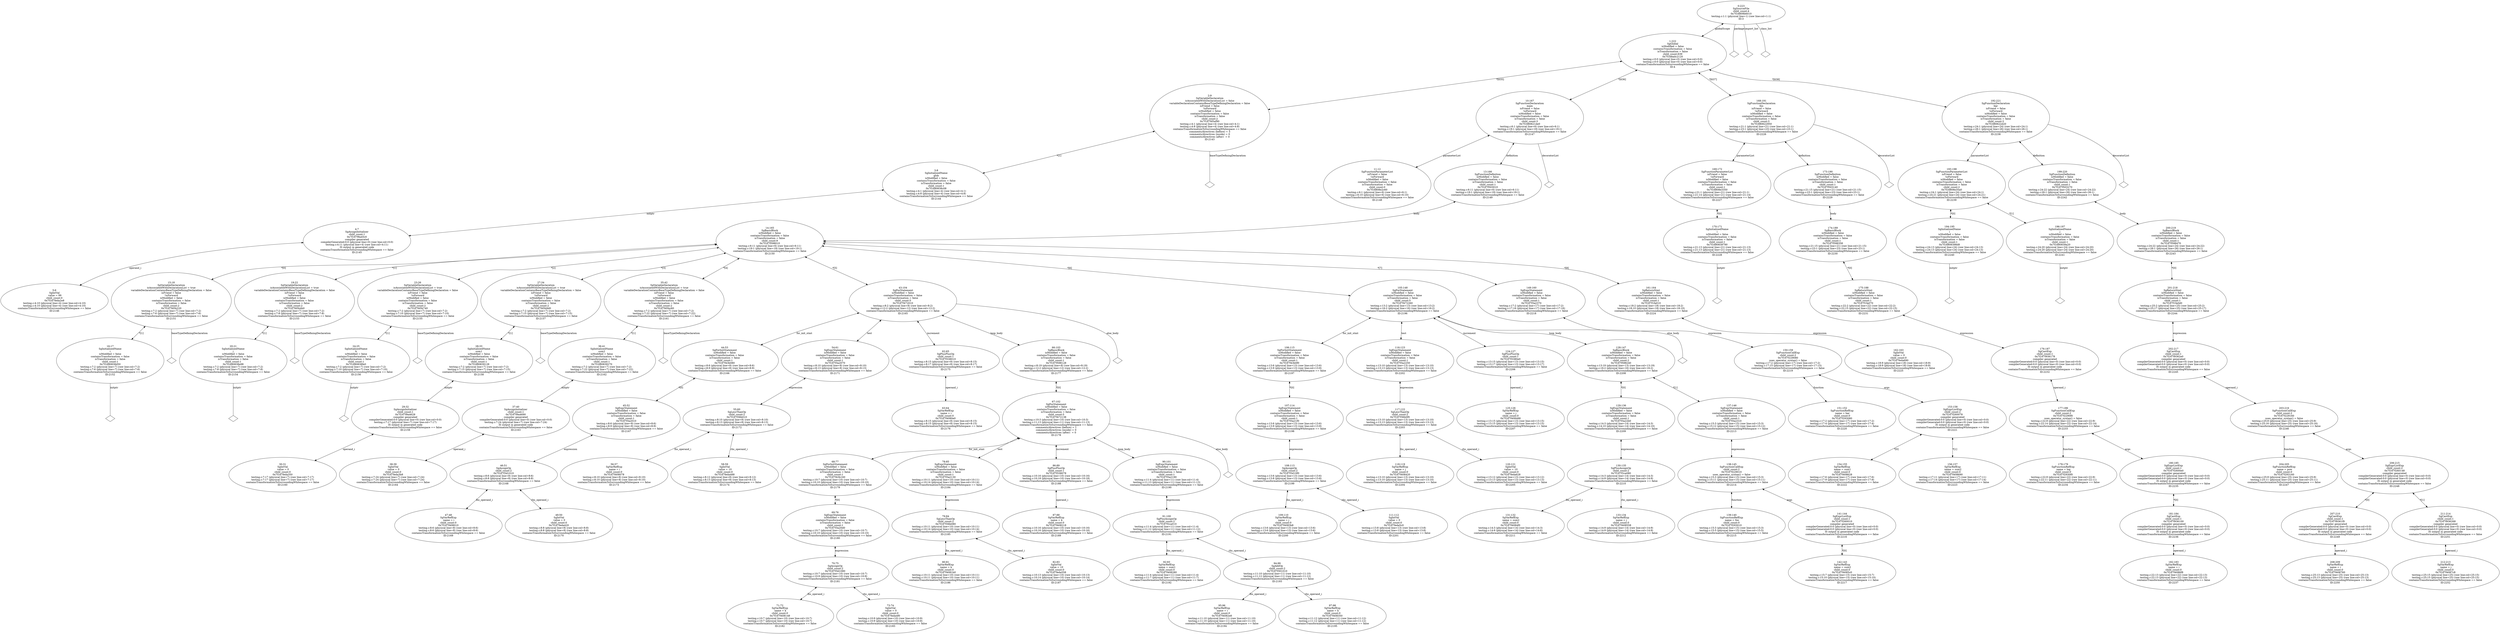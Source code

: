digraph "G./testing.c.dot" {
"0x7f167feda2e8"[label="5:6\nSgIntVal\n value = 99\nchild_count:0\n0x7f167feda2e8\ntesting.c:4:10 (physical line=4) (raw line:col=4:10)\ntesting.c:4:10 (physical line=4) (raw line:col=4:10)\ncontainsTransformationToSurroundingWhitespace == false\nID:2146\n" ];
"0x7f167f9a45c0"[label="4:7\nSgAssignInitializer\nchild_count:1\n0x7f167f9a45c0\ncompiler generated\ncompilerGenerated:0:0 (physical line=0) (raw line:col=0:0)\ntesting.c:4:11 (physical line=4) (raw line:col=4:11)\nIS output in generated code\ncontainsTransformationToSurroundingWhitespace == false\nID:2145\n" ];
"0x7f167f9a45c0" -> "0x7f167feda2e8"[label="operand_i" dir=both ];
"0x7f1680838c08"[label="3:8\nSgInitializedName\nglob\nisModified = false\ncontainsTransformation = false\nisTransformation = false\nchild_count:1\n0x7f1680838c08\ntesting.c:4:1 (physical line=4) (raw line:col=4:1)\ntesting.c:4:8 (physical line=4) (raw line:col=4:8)\ncontainsTransformationToSurroundingWhitespace == false\nID:2144\n" ];
"0x7f1680838c08" -> "0x7f167f9a45c0"[label="initptr" dir=both ];
"0x7f167fd5af90"[label="2:9\nSgVariableDeclaration\n isAssociatedWithDeclarationList = false \n variableDeclarationContainsBaseTypeDefiningDeclaration = false \n isFriend = false \n!isForward\nisModified = false\ncontainsTransformation = false\nisTransformation = false\nchild_count:2\n0x7f167fd5af90\ntesting.c:4:1 (physical line=4) (raw line:col=4:1)\ntesting.c:4:8 (physical line=4) (raw line:col=4:8)\ncontainsTransformationToSurroundingWhitespace == false\ncomments/directives (before) = 3\ncomments/directives (inside) = 0\ncomments/directives (after)  = 0\nID:2143\n" ];
"0x7f167fd5af90" -> "0x7f167fd5af90__baseTypeDefiningDeclaration__null"[label="baseTypeDefiningDeclaration" dir=none ];
"0x7f167fd5af90__baseTypeDefiningDeclaration__null"[label="" shape=diamond ];
"0x7f167fd5af90" -> "0x7f1680838c08"[label="*[1]" dir=both ];
"0x7f16808e2c60"[label="11:12\nSgFunctionParameterList\n isFriend = false \n!isForward\nisModified = false\ncontainsTransformation = false\nisTransformation = false\nchild_count:0\n0x7f16808e2c60\ntesting.c:6:1 (physical line=6) (raw line:col=6:1)\ntesting.c:6:10 (physical line=6) (raw line:col=6:10)\ncontainsTransformationToSurroundingWhitespace == false\nID:2148\n" ];
"0x7f1680838d50"[label="16:17\nSgInitializedName\ni\nisModified = false\ncontainsTransformation = false\nisTransformation = false\nchild_count:1\n0x7f1680838d50\ntesting.c:7:2 (physical line=7) (raw line:col=7:2)\ntesting.c:7:6 (physical line=7) (raw line:col=7:6)\ncontainsTransformationToSurroundingWhitespace == false\nID:2152\n" ];
"0x7f1680838d50" -> "0x7f1680838d50__initptr__null"[label="initptr" dir=none ];
"0x7f1680838d50__initptr__null"[label="" shape=diamond ];
"0x7f167fd5b220"[label="15:18\nSgVariableDeclaration\n isAssociatedWithDeclarationList = true \n variableDeclarationContainsBaseTypeDefiningDeclaration = false \n isFriend = false \n!isForward\nisModified = false\ncontainsTransformation = false\nisTransformation = false\nchild_count:2\n0x7f167fd5b220\ntesting.c:7:2 (physical line=7) (raw line:col=7:2)\ntesting.c:7:6 (physical line=7) (raw line:col=7:6)\ncontainsTransformationToSurroundingWhitespace == false\nID:2151\n" ];
"0x7f167fd5b220" -> "0x7f167fd5b220__baseTypeDefiningDeclaration__null"[label="baseTypeDefiningDeclaration" dir=none ];
"0x7f167fd5b220__baseTypeDefiningDeclaration__null"[label="" shape=diamond ];
"0x7f167fd5b220" -> "0x7f1680838d50"[label="*[1]" dir=both ];
"0x7f1680838e98"[label="20:21\nSgInitializedName\nj\nisModified = false\ncontainsTransformation = false\nisTransformation = false\nchild_count:1\n0x7f1680838e98\ntesting.c:7:2 (physical line=7) (raw line:col=7:2)\ntesting.c:7:8 (physical line=7) (raw line:col=7:8)\ncontainsTransformationToSurroundingWhitespace == false\nID:2154\n" ];
"0x7f1680838e98" -> "0x7f1680838e98__initptr__null"[label="initptr" dir=none ];
"0x7f1680838e98__initptr__null"[label="" shape=diamond ];
"0x7f167fd5b4b0"[label="19:22\nSgVariableDeclaration\n isAssociatedWithDeclarationList = true \n variableDeclarationContainsBaseTypeDefiningDeclaration = false \n isFriend = false \n!isForward\nisModified = false\ncontainsTransformation = false\nisTransformation = false\nchild_count:2\n0x7f167fd5b4b0\ntesting.c:7:2 (physical line=7) (raw line:col=7:2)\ntesting.c:7:8 (physical line=7) (raw line:col=7:8)\ncontainsTransformationToSurroundingWhitespace == false\nID:2153\n" ];
"0x7f167fd5b4b0" -> "0x7f167fd5b4b0__baseTypeDefiningDeclaration__null"[label="baseTypeDefiningDeclaration" dir=none ];
"0x7f167fd5b4b0__baseTypeDefiningDeclaration__null"[label="" shape=diamond ];
"0x7f167fd5b4b0" -> "0x7f1680838e98"[label="*[1]" dir=both ];
"0x7f1680838fe0"[label="24:25\nSgInitializedName\nk\nisModified = false\ncontainsTransformation = false\nisTransformation = false\nchild_count:1\n0x7f1680838fe0\ntesting.c:7:2 (physical line=7) (raw line:col=7:2)\ntesting.c:7:10 (physical line=7) (raw line:col=7:10)\ncontainsTransformationToSurroundingWhitespace == false\nID:2156\n" ];
"0x7f1680838fe0" -> "0x7f1680838fe0__initptr__null"[label="initptr" dir=none ];
"0x7f1680838fe0__initptr__null"[label="" shape=diamond ];
"0x7f167fd5b740"[label="23:26\nSgVariableDeclaration\n isAssociatedWithDeclarationList = true \n variableDeclarationContainsBaseTypeDefiningDeclaration = false \n isFriend = false \n!isForward\nisModified = false\ncontainsTransformation = false\nisTransformation = false\nchild_count:2\n0x7f167fd5b740\ntesting.c:7:2 (physical line=7) (raw line:col=7:2)\ntesting.c:7:10 (physical line=7) (raw line:col=7:10)\ncontainsTransformationToSurroundingWhitespace == false\nID:2155\n" ];
"0x7f167fd5b740" -> "0x7f167fd5b740__baseTypeDefiningDeclaration__null"[label="baseTypeDefiningDeclaration" dir=none ];
"0x7f167fd5b740__baseTypeDefiningDeclaration__null"[label="" shape=diamond ];
"0x7f167fd5b740" -> "0x7f1680838fe0"[label="*[1]" dir=both ];
"0x7f167feda350"[label="30:31\nSgIntVal\n value = 0\nchild_count:0\n0x7f167feda350\ntesting.c:7:17 (physical line=7) (raw line:col=7:17)\ntesting.c:7:17 (physical line=7) (raw line:col=7:17)\ncontainsTransformationToSurroundingWhitespace == false\nID:2160\n" ];
"0x7f167f9a4628"[label="29:32\nSgAssignInitializer\nchild_count:1\n0x7f167f9a4628\ncompiler generated\ncompilerGenerated:0:0 (physical line=0) (raw line:col=0:0)\ntesting.c:7:17 (physical line=7) (raw line:col=7:17)\nIS output in generated code\ncontainsTransformationToSurroundingWhitespace == false\nID:2159\n" ];
"0x7f167f9a4628" -> "0x7f167feda350"[label="operand_i" dir=both ];
"0x7f1680839128"[label="28:33\nSgInitializedName\nsum1\nisModified = false\ncontainsTransformation = false\nisTransformation = false\nchild_count:1\n0x7f1680839128\ntesting.c:7:2 (physical line=7) (raw line:col=7:2)\ntesting.c:7:15 (physical line=7) (raw line:col=7:15)\ncontainsTransformationToSurroundingWhitespace == false\nID:2158\n" ];
"0x7f1680839128" -> "0x7f167f9a4628"[label="initptr" dir=both ];
"0x7f167fd5b9d0"[label="27:34\nSgVariableDeclaration\n isAssociatedWithDeclarationList = true \n variableDeclarationContainsBaseTypeDefiningDeclaration = false \n isFriend = false \n!isForward\nisModified = false\ncontainsTransformation = false\nisTransformation = false\nchild_count:2\n0x7f167fd5b9d0\ntesting.c:7:2 (physical line=7) (raw line:col=7:2)\ntesting.c:7:15 (physical line=7) (raw line:col=7:15)\ncontainsTransformationToSurroundingWhitespace == false\nID:2157\n" ];
"0x7f167fd5b9d0" -> "0x7f167fd5b9d0__baseTypeDefiningDeclaration__null"[label="baseTypeDefiningDeclaration" dir=none ];
"0x7f167fd5b9d0__baseTypeDefiningDeclaration__null"[label="" shape=diamond ];
"0x7f167fd5b9d0" -> "0x7f1680839128"[label="*[1]" dir=both ];
"0x7f167feda3b8"[label="38:39\nSgIntVal\n value = 0\nchild_count:0\n0x7f167feda3b8\ntesting.c:7:24 (physical line=7) (raw line:col=7:24)\ntesting.c:7:24 (physical line=7) (raw line:col=7:24)\ncontainsTransformationToSurroundingWhitespace == false\nID:2164\n" ];
"0x7f167f9a4690"[label="37:40\nSgAssignInitializer\nchild_count:1\n0x7f167f9a4690\ncompiler generated\ncompilerGenerated:0:0 (physical line=0) (raw line:col=0:0)\ntesting.c:7:24 (physical line=7) (raw line:col=7:24)\nIS output in generated code\ncontainsTransformationToSurroundingWhitespace == false\nID:2163\n" ];
"0x7f167f9a4690" -> "0x7f167feda3b8"[label="operand_i" dir=both ];
"0x7f1680839270"[label="36:41\nSgInitializedName\nsum2\nisModified = false\ncontainsTransformation = false\nisTransformation = false\nchild_count:1\n0x7f1680839270\ntesting.c:7:2 (physical line=7) (raw line:col=7:2)\ntesting.c:7:22 (physical line=7) (raw line:col=7:22)\ncontainsTransformationToSurroundingWhitespace == false\nID:2162\n" ];
"0x7f1680839270" -> "0x7f167f9a4690"[label="initptr" dir=both ];
"0x7f167fd5bc60"[label="35:42\nSgVariableDeclaration\n isAssociatedWithDeclarationList = true \n variableDeclarationContainsBaseTypeDefiningDeclaration = false \n isFriend = false \n!isForward\nisModified = false\ncontainsTransformation = false\nisTransformation = false\nchild_count:2\n0x7f167fd5bc60\ntesting.c:7:2 (physical line=7) (raw line:col=7:2)\ntesting.c:7:22 (physical line=7) (raw line:col=7:22)\ncontainsTransformationToSurroundingWhitespace == false\nID:2161\n" ];
"0x7f167fd5bc60" -> "0x7f167fd5bc60__baseTypeDefiningDeclaration__null"[label="baseTypeDefiningDeclaration" dir=none ];
"0x7f167fd5bc60__baseTypeDefiningDeclaration__null"[label="" shape=diamond ];
"0x7f167fd5bc60" -> "0x7f1680839270"[label="*[1]" dir=both ];
"0x7f167f408010"[label="47:48\nSgVarRefExp\n name = i\nchild_count:0\n0x7f167f408010\ntesting.c:8:6 (physical line=8) (raw line:col=8:6)\ntesting.c:8:6 (physical line=8) (raw line:col=8:6)\ncontainsTransformationToSurroundingWhitespace == false\nID:2169\n" ];
"0x7f167feda420"[label="49:50\nSgIntVal\n value = 0\nchild_count:0\n0x7f167feda420\ntesting.c:8:8 (physical line=8) (raw line:col=8:8)\ntesting.c:8:8 (physical line=8) (raw line:col=8:8)\ncontainsTransformationToSurroundingWhitespace == false\nID:2170\n" ];
"0x7f167f3d1010"[label="46:51\nSgAssignOp\nchild_count:2\n0x7f167f3d1010\ntesting.c:8:6 (physical line=8) (raw line:col=8:6)\ntesting.c:8:8 (physical line=8) (raw line:col=8:8)\ncontainsTransformationToSurroundingWhitespace == false\nID:2168\n" ];
"0x7f167f3d1010" -> "0x7f167f408010"[label="lhs_operand_i" dir=both ];
"0x7f167f3d1010" -> "0x7f167feda420"[label="rhs_operand_i" dir=both ];
"0x7f167f3a2010"[label="45:52\nSgExprStatement\nisModified = false\ncontainsTransformation = false\nisTransformation = false\nchild_count:1\n0x7f167f3a2010\ntesting.c:8:6 (physical line=8) (raw line:col=8:6)\ntesting.c:8:9 (physical line=8) (raw line:col=8:9)\ncontainsTransformationToSurroundingWhitespace == false\nID:2167\n" ];
"0x7f167f3a2010" -> "0x7f167f3d1010"[label="expression" dir=both ];
"0x7f167f43b080"[label="44:53\nSgForInitStatement\nisModified = false\ncontainsTransformation = false\nisTransformation = false\nchild_count:1\n0x7f167f43b080\ntesting.c:8:6 (physical line=8) (raw line:col=8:6)\ntesting.c:8:9 (physical line=8) (raw line:col=8:9)\ncontainsTransformationToSurroundingWhitespace == false\nID:2166\n" ];
"0x7f167f43b080" -> "0x7f167f3a2010"[label="*[0]" dir=both ];
"0x7f167f408078"[label="56:57\nSgVarRefExp\n name = i\nchild_count:0\n0x7f167f408078\ntesting.c:8:10 (physical line=8) (raw line:col=8:10)\ntesting.c:8:10 (physical line=8) (raw line:col=8:10)\ncontainsTransformationToSurroundingWhitespace == false\nID:2173\n" ];
"0x7f167feda488"[label="58:59\nSgIntVal\n value = 10\nchild_count:0\n0x7f167feda488\ntesting.c:8:12 (physical line=8) (raw line:col=8:12)\ntesting.c:8:13 (physical line=8) (raw line:col=8:13)\ncontainsTransformationToSurroundingWhitespace == false\nID:2174\n" ];
"0x7f167f36b010"[label="55:60\nSgLessThanOp\nchild_count:2\n0x7f167f36b010\ntesting.c:8:10 (physical line=8) (raw line:col=8:10)\ntesting.c:8:13 (physical line=8) (raw line:col=8:13)\ncontainsTransformationToSurroundingWhitespace == false\nID:2172\n" ];
"0x7f167f36b010" -> "0x7f167f408078"[label="lhs_operand_i" dir=both ];
"0x7f167f36b010" -> "0x7f167feda488"[label="rhs_operand_i" dir=both ];
"0x7f167f3a2070"[label="54:61\nSgExprStatement\nisModified = false\ncontainsTransformation = false\nisTransformation = false\nchild_count:1\n0x7f167f3a2070\ntesting.c:8:10 (physical line=8) (raw line:col=8:10)\ntesting.c:8:13 (physical line=8) (raw line:col=8:13)\ncontainsTransformationToSurroundingWhitespace == false\nID:2171\n" ];
"0x7f167f3a2070" -> "0x7f167f36b010"[label="expression" dir=both ];
"0x7f167f4080e0"[label="63:64\nSgVarRefExp\n name = i\nchild_count:0\n0x7f167f4080e0\ntesting.c:8:15 (physical line=8) (raw line:col=8:15)\ntesting.c:8:15 (physical line=8) (raw line:col=8:15)\ncontainsTransformationToSurroundingWhitespace == false\nID:2176\n" ];
"0x7f167f338010"[label="62:65\nSgPlusPlusOp\nchild_count:1\n0x7f167f338010\ntesting.c:8:15 (physical line=8) (raw line:col=8:15)\ntesting.c:8:17 (physical line=8) (raw line:col=8:17)\ncontainsTransformationToSurroundingWhitespace == false\nID:2175\n" ];
"0x7f167f338010" -> "0x7f167f4080e0"[label="operand_i" dir=both ];
"0x7f167f408148"[label="71:72\nSgVarRefExp\n name = k\nchild_count:0\n0x7f167f408148\ntesting.c:10:7 (physical line=10) (raw line:col=10:7)\ntesting.c:10:7 (physical line=10) (raw line:col=10:7)\ncontainsTransformationToSurroundingWhitespace == false\nID:2182\n" ];
"0x7f167feda4f0"[label="73:74\nSgIntVal\n value = 0\nchild_count:0\n0x7f167feda4f0\ntesting.c:10:9 (physical line=10) (raw line:col=10:9)\ntesting.c:10:9 (physical line=10) (raw line:col=10:9)\ncontainsTransformationToSurroundingWhitespace == false\nID:2183\n" ];
"0x7f167f3d1080"[label="70:75\nSgAssignOp\nchild_count:2\n0x7f167f3d1080\ntesting.c:10:7 (physical line=10) (raw line:col=10:7)\ntesting.c:10:9 (physical line=10) (raw line:col=10:9)\ncontainsTransformationToSurroundingWhitespace == false\nID:2181\n" ];
"0x7f167f3d1080" -> "0x7f167f408148"[label="lhs_operand_i" dir=both ];
"0x7f167f3d1080" -> "0x7f167feda4f0"[label="rhs_operand_i" dir=both ];
"0x7f167f3a20d0"[label="69:76\nSgExprStatement\nisModified = false\ncontainsTransformation = false\nisTransformation = false\nchild_count:1\n0x7f167f3a20d0\ntesting.c:10:7 (physical line=10) (raw line:col=10:7)\ntesting.c:10:10 (physical line=10) (raw line:col=10:10)\ncontainsTransformationToSurroundingWhitespace == false\nID:2180\n" ];
"0x7f167f3a20d0" -> "0x7f167f3d1080"[label="expression" dir=both ];
"0x7f167f43b160"[label="68:77\nSgForInitStatement\nisModified = false\ncontainsTransformation = false\nisTransformation = false\nchild_count:1\n0x7f167f43b160\ntesting.c:10:7 (physical line=10) (raw line:col=10:7)\ntesting.c:10:10 (physical line=10) (raw line:col=10:10)\ncontainsTransformationToSurroundingWhitespace == false\nID:2179\n" ];
"0x7f167f43b160" -> "0x7f167f3a20d0"[label="*[0]" dir=both ];
"0x7f167f4081b0"[label="80:81\nSgVarRefExp\n name = k\nchild_count:0\n0x7f167f4081b0\ntesting.c:10:11 (physical line=10) (raw line:col=10:11)\ntesting.c:10:11 (physical line=10) (raw line:col=10:11)\ncontainsTransformationToSurroundingWhitespace == false\nID:2186\n" ];
"0x7f167feda558"[label="82:83\nSgIntVal\n value = 10\nchild_count:0\n0x7f167feda558\ntesting.c:10:13 (physical line=10) (raw line:col=10:13)\ntesting.c:10:14 (physical line=10) (raw line:col=10:14)\ncontainsTransformationToSurroundingWhitespace == false\nID:2187\n" ];
"0x7f167f36b080"[label="79:84\nSgLessThanOp\nchild_count:2\n0x7f167f36b080\ntesting.c:10:11 (physical line=10) (raw line:col=10:11)\ntesting.c:10:14 (physical line=10) (raw line:col=10:14)\ncontainsTransformationToSurroundingWhitespace == false\nID:2185\n" ];
"0x7f167f36b080" -> "0x7f167f4081b0"[label="lhs_operand_i" dir=both ];
"0x7f167f36b080" -> "0x7f167feda558"[label="rhs_operand_i" dir=both ];
"0x7f167f3a2130"[label="78:85\nSgExprStatement\nisModified = false\ncontainsTransformation = false\nisTransformation = false\nchild_count:1\n0x7f167f3a2130\ntesting.c:10:11 (physical line=10) (raw line:col=10:11)\ntesting.c:10:14 (physical line=10) (raw line:col=10:14)\ncontainsTransformationToSurroundingWhitespace == false\nID:2184\n" ];
"0x7f167f3a2130" -> "0x7f167f36b080"[label="expression" dir=both ];
"0x7f167f408218"[label="87:88\nSgVarRefExp\n name = k\nchild_count:0\n0x7f167f408218\ntesting.c:10:16 (physical line=10) (raw line:col=10:16)\ntesting.c:10:16 (physical line=10) (raw line:col=10:16)\ncontainsTransformationToSurroundingWhitespace == false\nID:2189\n" ];
"0x7f167f338078"[label="86:89\nSgPlusPlusOp\nchild_count:1\n0x7f167f338078\ntesting.c:10:16 (physical line=10) (raw line:col=10:16)\ntesting.c:10:18 (physical line=10) (raw line:col=10:18)\ncontainsTransformationToSurroundingWhitespace == false\nID:2188\n" ];
"0x7f167f338078" -> "0x7f167f408218"[label="operand_i" dir=both ];
"0x7f167f408280"[label="92:93\nSgVarRefExp\n name = sum1\nchild_count:0\n0x7f167f408280\ntesting.c:11:4 (physical line=11) (raw line:col=11:4)\ntesting.c:11:7 (physical line=11) (raw line:col=11:7)\ncontainsTransformationToSurroundingWhitespace == false\nID:2192\n" ];
"0x7f167f4082e8"[label="95:96\nSgVarRefExp\n name = i\nchild_count:0\n0x7f167f4082e8\ntesting.c:11:10 (physical line=11) (raw line:col=11:10)\ntesting.c:11:10 (physical line=11) (raw line:col=11:10)\ncontainsTransformationToSurroundingWhitespace == false\nID:2194\n" ];
"0x7f167f408350"[label="97:98\nSgVarRefExp\n name = k\nchild_count:0\n0x7f167f408350\ntesting.c:11:12 (physical line=11) (raw line:col=11:12)\ntesting.c:11:12 (physical line=11) (raw line:col=11:12)\ncontainsTransformationToSurroundingWhitespace == false\nID:2195\n" ];
"0x7f167f301010"[label="94:99\nSgAddOp\nchild_count:2\n0x7f167f301010\ntesting.c:11:10 (physical line=11) (raw line:col=11:10)\ntesting.c:11:12 (physical line=11) (raw line:col=11:12)\ncontainsTransformationToSurroundingWhitespace == false\nID:2193\n" ];
"0x7f167f301010" -> "0x7f167f4082e8"[label="lhs_operand_i" dir=both ];
"0x7f167f301010" -> "0x7f167f408350"[label="rhs_operand_i" dir=both ];
"0x7f167f2ca010"[label="91:100\nSgPlusAssignOp\nchild_count:2\n0x7f167f2ca010\ntesting.c:11:4 (physical line=11) (raw line:col=11:4)\ntesting.c:11:12 (physical line=11) (raw line:col=11:12)\ncontainsTransformationToSurroundingWhitespace == false\nID:2191\n" ];
"0x7f167f2ca010" -> "0x7f167f408280"[label="lhs_operand_i" dir=both ];
"0x7f167f2ca010" -> "0x7f167f301010"[label="rhs_operand_i" dir=both ];
"0x7f167f3a2190"[label="90:101\nSgExprStatement\nisModified = false\ncontainsTransformation = false\nisTransformation = false\nchild_count:1\n0x7f167f3a2190\ntesting.c:11:4 (physical line=11) (raw line:col=11:4)\ntesting.c:11:13 (physical line=11) (raw line:col=11:13)\ncontainsTransformationToSurroundingWhitespace == false\nID:2190\n" ];
"0x7f167f3a2190" -> "0x7f167f2ca010"[label="expression" dir=both ];
"0x7f167f472138"[label="67:102\nSgForStatement\nisModified = false\ncontainsTransformation = false\nisTransformation = false\nchild_count:5\n0x7f167f472138\ntesting.c:10:3 (physical line=10) (raw line:col=10:3)\ntesting.c:11:13 (physical line=11) (raw line:col=11:13)\ncontainsTransformationToSurroundingWhitespace == false\ncomments/directives (before) = 1\ncomments/directives (inside) = 0\ncomments/directives (after)  = 0\nID:2178\n" ];
"0x7f167f472138" -> "0x7f167f43b160"[label="for_init_stmt" dir=both ];
"0x7f167f472138" -> "0x7f167f3a2130"[label="test" dir=both ];
"0x7f167f472138" -> "0x7f167f338078"[label="increment" dir=both ];
"0x7f167f472138" -> "0x7f167f3a2190"[label="loop_body" dir=both ];
"0x7f167f472138" -> "0x7f167f472138__else_body__null"[label="else_body" dir=none ];
"0x7f167f472138__else_body__null"[label="" shape=diamond ];
"0x7f167f598128"[label="66:103\nSgBasicBlock\nisModified = false\ncontainsTransformation = false\nisTransformation = false\nchild_count:1\n0x7f167f598128\ntesting.c:8:19 (physical line=8) (raw line:col=8:19)\ntesting.c:12:2 (physical line=12) (raw line:col=12:2)\ncontainsTransformationToSurroundingWhitespace == false\nID:2177\n" ];
"0x7f167f598128" -> "0x7f167f472138"[label="*[0]" dir=both ];
"0x7f167f472010"[label="43:104\nSgForStatement\nisModified = false\ncontainsTransformation = false\nisTransformation = false\nchild_count:5\n0x7f167f472010\ntesting.c:8:2 (physical line=8) (raw line:col=8:2)\ntesting.c:12:2 (physical line=12) (raw line:col=12:2)\ncontainsTransformationToSurroundingWhitespace == false\nID:2165\n" ];
"0x7f167f472010" -> "0x7f167f43b080"[label="for_init_stmt" dir=both ];
"0x7f167f472010" -> "0x7f167f3a2070"[label="test" dir=both ];
"0x7f167f472010" -> "0x7f167f338010"[label="increment" dir=both ];
"0x7f167f472010" -> "0x7f167f598128"[label="loop_body" dir=both ];
"0x7f167f472010" -> "0x7f167f472010__else_body__null"[label="else_body" dir=none ];
"0x7f167f472010__else_body__null"[label="" shape=diamond ];
"0x7f167f4083b8"[label="109:110\nSgVarRefExp\n name = j\nchild_count:0\n0x7f167f4083b8\ntesting.c:13:6 (physical line=13) (raw line:col=13:6)\ntesting.c:13:6 (physical line=13) (raw line:col=13:6)\ncontainsTransformationToSurroundingWhitespace == false\nID:2200\n" ];
"0x7f167feda5c0"[label="111:112\nSgIntVal\n value = 0\nchild_count:0\n0x7f167feda5c0\ntesting.c:13:8 (physical line=13) (raw line:col=13:8)\ntesting.c:13:8 (physical line=13) (raw line:col=13:8)\ncontainsTransformationToSurroundingWhitespace == false\nID:2201\n" ];
"0x7f167f3d10f0"[label="108:113\nSgAssignOp\nchild_count:2\n0x7f167f3d10f0\ntesting.c:13:6 (physical line=13) (raw line:col=13:6)\ntesting.c:13:8 (physical line=13) (raw line:col=13:8)\ncontainsTransformationToSurroundingWhitespace == false\nID:2199\n" ];
"0x7f167f3d10f0" -> "0x7f167f4083b8"[label="lhs_operand_i" dir=both ];
"0x7f167f3d10f0" -> "0x7f167feda5c0"[label="rhs_operand_i" dir=both ];
"0x7f167f3a21f0"[label="107:114\nSgExprStatement\nisModified = false\ncontainsTransformation = false\nisTransformation = false\nchild_count:1\n0x7f167f3a21f0\ntesting.c:13:6 (physical line=13) (raw line:col=13:6)\ntesting.c:13:9 (physical line=13) (raw line:col=13:9)\ncontainsTransformationToSurroundingWhitespace == false\nID:2198\n" ];
"0x7f167f3a21f0" -> "0x7f167f3d10f0"[label="expression" dir=both ];
"0x7f167f43b0f0"[label="106:115\nSgForInitStatement\nisModified = false\ncontainsTransformation = false\nisTransformation = false\nchild_count:1\n0x7f167f43b0f0\ntesting.c:13:6 (physical line=13) (raw line:col=13:6)\ntesting.c:13:9 (physical line=13) (raw line:col=13:9)\ncontainsTransformationToSurroundingWhitespace == false\nID:2197\n" ];
"0x7f167f43b0f0" -> "0x7f167f3a21f0"[label="*[0]" dir=both ];
"0x7f167f408420"[label="118:119\nSgVarRefExp\n name = j\nchild_count:0\n0x7f167f408420\ntesting.c:13:10 (physical line=13) (raw line:col=13:10)\ntesting.c:13:10 (physical line=13) (raw line:col=13:10)\ncontainsTransformationToSurroundingWhitespace == false\nID:2204\n" ];
"0x7f167feda628"[label="120:121\nSgIntVal\n value = 10\nchild_count:0\n0x7f167feda628\ntesting.c:13:12 (physical line=13) (raw line:col=13:12)\ntesting.c:13:13 (physical line=13) (raw line:col=13:13)\ncontainsTransformationToSurroundingWhitespace == false\nID:2205\n" ];
"0x7f167f36b0f0"[label="117:122\nSgLessThanOp\nchild_count:2\n0x7f167f36b0f0\ntesting.c:13:10 (physical line=13) (raw line:col=13:10)\ntesting.c:13:13 (physical line=13) (raw line:col=13:13)\ncontainsTransformationToSurroundingWhitespace == false\nID:2203\n" ];
"0x7f167f36b0f0" -> "0x7f167f408420"[label="lhs_operand_i" dir=both ];
"0x7f167f36b0f0" -> "0x7f167feda628"[label="rhs_operand_i" dir=both ];
"0x7f167f3a2250"[label="116:123\nSgExprStatement\nisModified = false\ncontainsTransformation = false\nisTransformation = false\nchild_count:1\n0x7f167f3a2250\ntesting.c:13:10 (physical line=13) (raw line:col=13:10)\ntesting.c:13:13 (physical line=13) (raw line:col=13:13)\ncontainsTransformationToSurroundingWhitespace == false\nID:2202\n" ];
"0x7f167f3a2250" -> "0x7f167f36b0f0"[label="expression" dir=both ];
"0x7f167f408488"[label="125:126\nSgVarRefExp\n name = j\nchild_count:0\n0x7f167f408488\ntesting.c:13:15 (physical line=13) (raw line:col=13:15)\ntesting.c:13:15 (physical line=13) (raw line:col=13:15)\ncontainsTransformationToSurroundingWhitespace == false\nID:2207\n" ];
"0x7f167f3380e0"[label="124:127\nSgPlusPlusOp\nchild_count:1\n0x7f167f3380e0\ntesting.c:13:15 (physical line=13) (raw line:col=13:15)\ntesting.c:13:17 (physical line=13) (raw line:col=13:17)\ncontainsTransformationToSurroundingWhitespace == false\nID:2206\n" ];
"0x7f167f3380e0" -> "0x7f167f408488"[label="operand_i" dir=both ];
"0x7f167f4084f0"[label="131:132\nSgVarRefExp\n name = sum2\nchild_count:0\n0x7f167f4084f0\ntesting.c:14:3 (physical line=14) (raw line:col=14:3)\ntesting.c:14:6 (physical line=14) (raw line:col=14:6)\ncontainsTransformationToSurroundingWhitespace == false\nID:2211\n" ];
"0x7f167f408558"[label="133:134\nSgVarRefExp\n name = j\nchild_count:0\n0x7f167f408558\ntesting.c:14:9 (physical line=14) (raw line:col=14:9)\ntesting.c:14:9 (physical line=14) (raw line:col=14:9)\ncontainsTransformationToSurroundingWhitespace == false\nID:2212\n" ];
"0x7f167f2ca080"[label="130:135\nSgPlusAssignOp\nchild_count:2\n0x7f167f2ca080\ntesting.c:14:3 (physical line=14) (raw line:col=14:3)\ntesting.c:14:9 (physical line=14) (raw line:col=14:9)\ncontainsTransformationToSurroundingWhitespace == false\nID:2210\n" ];
"0x7f167f2ca080" -> "0x7f167f4084f0"[label="lhs_operand_i" dir=both ];
"0x7f167f2ca080" -> "0x7f167f408558"[label="rhs_operand_i" dir=both ];
"0x7f167f3a22b0"[label="129:136\nSgExprStatement\nisModified = false\ncontainsTransformation = false\nisTransformation = false\nchild_count:1\n0x7f167f3a22b0\ntesting.c:14:3 (physical line=14) (raw line:col=14:3)\ntesting.c:14:10 (physical line=14) (raw line:col=14:10)\ncontainsTransformationToSurroundingWhitespace == false\nID:2209\n" ];
"0x7f167f3a22b0" -> "0x7f167f2ca080"[label="expression" dir=both ];
"0x7f167f293010"[label="139:140\nSgFunctionRefExp\n name = foo\nchild_count:0\n0x7f167f293010\ntesting.c:15:3 (physical line=15) (raw line:col=15:3)\ntesting.c:15:5 (physical line=15) (raw line:col=15:5)\ncontainsTransformationToSurroundingWhitespace == false\nID:2215\n" ];
"0x7f167f4085c0"[label="142:143\nSgVarRefExp\n name = sum2\nchild_count:0\n0x7f167f4085c0\ntesting.c:15:7 (physical line=15) (raw line:col=15:7)\ntesting.c:15:10 (physical line=15) (raw line:col=15:10)\ncontainsTransformationToSurroundingWhitespace == false\nID:2217\n" ];
"0x7f167f260010"[label="141:144\nSgExprListExp\nchild_count:1\n0x7f167f260010\ncompiler generated\ncompilerGenerated:0:0 (physical line=0) (raw line:col=0:0)\ncompilerGenerated:0:0 (physical line=0) (raw line:col=0:0)\nIS output in generated code\ncontainsTransformationToSurroundingWhitespace == false\nID:2216\n" ];
"0x7f167f260010" -> "0x7f167f4085c0"[label="*[0]" dir=both ];
"0x7f167f229010"[label="138:145\nSgFunctionCallExp\nchild_count:2\n0x7f167f229010\nuses_operator_syntax() = false\ntesting.c:15:3 (physical line=15) (raw line:col=15:3)\ntesting.c:15:11 (physical line=15) (raw line:col=15:11)\ncontainsTransformationToSurroundingWhitespace == false\nID:2214\n" ];
"0x7f167f229010" -> "0x7f167f293010"[label="function" dir=both ];
"0x7f167f229010" -> "0x7f167f260010"[label="args" dir=both ];
"0x7f167f3a2310"[label="137:146\nSgExprStatement\nisModified = false\ncontainsTransformation = false\nisTransformation = false\nchild_count:1\n0x7f167f3a2310\ntesting.c:15:3 (physical line=15) (raw line:col=15:3)\ntesting.c:15:12 (physical line=15) (raw line:col=15:12)\ncontainsTransformationToSurroundingWhitespace == false\nID:2213\n" ];
"0x7f167f3a2310" -> "0x7f167f229010"[label="expression" dir=both ];
"0x7f167f598240"[label="128:147\nSgBasicBlock\nisModified = false\ncontainsTransformation = false\nisTransformation = false\nchild_count:2\n0x7f167f598240\ntesting.c:13:19 (physical line=13) (raw line:col=13:19)\ntesting.c:16:2 (physical line=16) (raw line:col=16:2)\ncontainsTransformationToSurroundingWhitespace == false\nID:2208\n" ];
"0x7f167f598240" -> "0x7f167f3a22b0"[label="*[0]" dir=both ];
"0x7f167f598240" -> "0x7f167f3a2310"[label="*[1]" dir=both ];
"0x7f167f472260"[label="105:148\nSgForStatement\nisModified = false\ncontainsTransformation = false\nisTransformation = false\nchild_count:5\n0x7f167f472260\ntesting.c:13:2 (physical line=13) (raw line:col=13:2)\ntesting.c:16:2 (physical line=16) (raw line:col=16:2)\ncontainsTransformationToSurroundingWhitespace == false\nID:2196\n" ];
"0x7f167f472260" -> "0x7f167f43b0f0"[label="for_init_stmt" dir=both ];
"0x7f167f472260" -> "0x7f167f3a2250"[label="test" dir=both ];
"0x7f167f472260" -> "0x7f167f3380e0"[label="increment" dir=both ];
"0x7f167f472260" -> "0x7f167f598240"[label="loop_body" dir=both ];
"0x7f167f472260" -> "0x7f167f472260__else_body__null"[label="else_body" dir=none ];
"0x7f167f472260__else_body__null"[label="" shape=diamond ];
"0x7f167f293080"[label="151:152\nSgFunctionRefExp\n name = bar\nchild_count:0\n0x7f167f293080\ntesting.c:17:2 (physical line=17) (raw line:col=17:2)\ntesting.c:17:4 (physical line=17) (raw line:col=17:4)\ncontainsTransformationToSurroundingWhitespace == false\nID:2220\n" ];
"0x7f167f408628"[label="154:155\nSgVarRefExp\n name = sum1\nchild_count:0\n0x7f167f408628\ntesting.c:17:6 (physical line=17) (raw line:col=17:6)\ntesting.c:17:9 (physical line=17) (raw line:col=17:9)\ncontainsTransformationToSurroundingWhitespace == false\nID:2222\n" ];
"0x7f167f408690"[label="156:157\nSgVarRefExp\n name = sum2\nchild_count:0\n0x7f167f408690\ntesting.c:17:11 (physical line=17) (raw line:col=17:11)\ntesting.c:17:14 (physical line=17) (raw line:col=17:14)\ncontainsTransformationToSurroundingWhitespace == false\nID:2223\n" ];
"0x7f167f260078"[label="153:158\nSgExprListExp\nchild_count:2\n0x7f167f260078\ncompiler generated\ncompilerGenerated:0:0 (physical line=0) (raw line:col=0:0)\ncompilerGenerated:0:0 (physical line=0) (raw line:col=0:0)\nIS output in generated code\ncontainsTransformationToSurroundingWhitespace == false\nID:2221\n" ];
"0x7f167f260078" -> "0x7f167f408628"[label="*[0]" dir=both ];
"0x7f167f260078" -> "0x7f167f408690"[label="*[1]" dir=both ];
"0x7f167f229080"[label="150:159\nSgFunctionCallExp\nchild_count:2\n0x7f167f229080\nuses_operator_syntax() = false\ntesting.c:17:2 (physical line=17) (raw line:col=17:2)\ntesting.c:17:15 (physical line=17) (raw line:col=17:15)\ncontainsTransformationToSurroundingWhitespace == false\nID:2219\n" ];
"0x7f167f229080" -> "0x7f167f293080"[label="function" dir=both ];
"0x7f167f229080" -> "0x7f167f260078"[label="args" dir=both ];
"0x7f167f3a2370"[label="149:160\nSgExprStatement\nisModified = false\ncontainsTransformation = false\nisTransformation = false\nchild_count:1\n0x7f167f3a2370\ntesting.c:17:2 (physical line=17) (raw line:col=17:2)\ntesting.c:17:16 (physical line=17) (raw line:col=17:16)\ncontainsTransformationToSurroundingWhitespace == false\nID:2218\n" ];
"0x7f167f3a2370" -> "0x7f167f229080"[label="expression" dir=both ];
"0x7f167feda690"[label="162:163\nSgIntVal\n value = 0\nchild_count:0\n0x7f167feda690\ntesting.c:18:9 (physical line=18) (raw line:col=18:9)\ntesting.c:18:9 (physical line=18) (raw line:col=18:9)\ncontainsTransformationToSurroundingWhitespace == false\nID:2225\n" ];
"0x7f167f1fa010"[label="161:164\nSgReturnStmt\nisModified = false\ncontainsTransformation = false\nisTransformation = false\nchild_count:1\n0x7f167f1fa010\ntesting.c:18:2 (physical line=18) (raw line:col=18:2)\ntesting.c:18:10 (physical line=18) (raw line:col=18:10)\ncontainsTransformationToSurroundingWhitespace == false\nID:2224\n" ];
"0x7f167f1fa010" -> "0x7f167feda690"[label="expression" dir=both ];
"0x7f167f598010"[label="14:165\nSgBasicBlock\nisModified = false\ncontainsTransformation = false\nisTransformation = false\nchild_count:9\n0x7f167f598010\ntesting.c:6:11 (physical line=6) (raw line:col=6:11)\ntesting.c:19:1 (physical line=19) (raw line:col=19:1)\ncontainsTransformationToSurroundingWhitespace == false\nID:2150\n" ];
"0x7f167f598010" -> "0x7f167fd5b220"[label="*[0]" dir=both ];
"0x7f167f598010" -> "0x7f167fd5b4b0"[label="*[1]" dir=both ];
"0x7f167f598010" -> "0x7f167fd5b740"[label="*[2]" dir=both ];
"0x7f167f598010" -> "0x7f167fd5b9d0"[label="*[3]" dir=both ];
"0x7f167f598010" -> "0x7f167fd5bc60"[label="*[4]" dir=both ];
"0x7f167f598010" -> "0x7f167f472010"[label="*[5]" dir=both ];
"0x7f167f598010" -> "0x7f167f472260"[label="*[6]" dir=both ];
"0x7f167f598010" -> "0x7f167f3a2370"[label="*[7]" dir=both ];
"0x7f167f598010" -> "0x7f167f1fa010"[label="*[8]" dir=both ];
"0x7f167f503010"[label="13:166\nSgFunctionDefinition\nisModified = false\ncontainsTransformation = false\nisTransformation = false\nchild_count:1\n0x7f167f503010\ntesting.c:6:11 (physical line=6) (raw line:col=6:11)\ntesting.c:19:1 (physical line=19) (raw line:col=19:1)\ncontainsTransformationToSurroundingWhitespace == false\nID:2149\n" ];
"0x7f167f503010" -> "0x7f167f598010"[label="body" dir=both ];
"0x7f1680621de0"[label="10:167\nSgFunctionDeclaration\nmain\n isFriend = false \n!isForward\nisModified = false\ncontainsTransformation = false\nisTransformation = false\nchild_count:3\n0x7f1680621de0\ntesting.c:6:1 (physical line=6) (raw line:col=6:1)\ntesting.c:19:1 (physical line=19) (raw line:col=19:1)\ncontainsTransformationToSurroundingWhitespace == false\nID:2147\n" ];
"0x7f1680621de0" -> "0x7f16808e2c60"[label="parameterList" dir=both ];
"0x7f1680621de0" -> "0x7f1680621de0__decoratorList__null"[label="decoratorList" dir=none ];
"0x7f1680621de0__decoratorList__null"[label="" shape=diamond ];
"0x7f1680621de0" -> "0x7f167f503010"[label="definition" dir=both ];
"0x7f1680839790"[label="170:171\nSgInitializedName\ni\nisModified = false\ncontainsTransformation = false\nisTransformation = false\nchild_count:1\n0x7f1680839790\ntesting.c:21:13 (physical line=21) (raw line:col=21:13)\ntesting.c:21:13 (physical line=21) (raw line:col=21:13)\ncontainsTransformationToSurroundingWhitespace == false\nID:2228\n" ];
"0x7f1680839790" -> "0x7f1680839790__initptr__null"[label="initptr" dir=none ];
"0x7f1680839790__initptr__null"[label="" shape=diamond ];
"0x7f16808e3350"[label="169:172\nSgFunctionParameterList\n isFriend = false \n!isForward\nisModified = false\ncontainsTransformation = false\nisTransformation = false\nchild_count:1\n0x7f16808e3350\ntesting.c:21:1 (physical line=21) (raw line:col=21:1)\ntesting.c:21:14 (physical line=21) (raw line:col=21:14)\ncontainsTransformationToSurroundingWhitespace == false\nID:2227\n" ];
"0x7f16808e3350" -> "0x7f1680839790"[label="*[0]" dir=both ];
"0x7f167f2930f0"[label="178:179\nSgFunctionRefExp\n name = log\nchild_count:0\n0x7f167f2930f0\ntesting.c:22:9 (physical line=22) (raw line:col=22:9)\ntesting.c:22:11 (physical line=22) (raw line:col=22:11)\ncontainsTransformationToSurroundingWhitespace == false\nID:2234\n" ];
"0x7f167f4086f8"[label="182:183\nSgVarRefExp\n name = i\nchild_count:0\n0x7f167f4086f8\ntesting.c:22:13 (physical line=22) (raw line:col=22:13)\ntesting.c:22:13 (physical line=22) (raw line:col=22:13)\ncontainsTransformationToSurroundingWhitespace == false\nID:2237\n" ];
"0x7f167f936100"[label="181:184\nSgCastExp\nchild_count:1\n0x7f167f936100\ncompiler generated\ncompilerGenerated:0:0 (physical line=0) (raw line:col=0:0)\ncompilerGenerated:0:0 (physical line=0) (raw line:col=0:0)\nIS output in generated code\ncontainsTransformationToSurroundingWhitespace == false\nID:2236\n" ];
"0x7f167f936100" -> "0x7f167f4086f8"[label="operand_i" dir=both ];
"0x7f167f2600e0"[label="180:185\nSgExprListExp\nchild_count:1\n0x7f167f2600e0\ncompiler generated\ncompilerGenerated:0:0 (physical line=0) (raw line:col=0:0)\ncompilerGenerated:0:0 (physical line=0) (raw line:col=0:0)\nIS output in generated code\ncontainsTransformationToSurroundingWhitespace == false\nID:2235\n" ];
"0x7f167f2600e0" -> "0x7f167f936100"[label="*[0]" dir=both ];
"0x7f167f2290f0"[label="177:186\nSgFunctionCallExp\nchild_count:2\n0x7f167f2290f0\nuses_operator_syntax() = false\ntesting.c:22:9 (physical line=22) (raw line:col=22:9)\ntesting.c:22:14 (physical line=22) (raw line:col=22:14)\ncontainsTransformationToSurroundingWhitespace == false\nID:2233\n" ];
"0x7f167f2290f0" -> "0x7f167f2930f0"[label="function" dir=both ];
"0x7f167f2290f0" -> "0x7f167f2600e0"[label="args" dir=both ];
"0x7f167f936178"[label="176:187\nSgCastExp\nchild_count:1\n0x7f167f936178\ncompiler generated\ncompilerGenerated:0:0 (physical line=0) (raw line:col=0:0)\ncompilerGenerated:0:0 (physical line=0) (raw line:col=0:0)\nIS output in generated code\ncontainsTransformationToSurroundingWhitespace == false\nID:2232\n" ];
"0x7f167f936178" -> "0x7f167f2290f0"[label="operand_i" dir=both ];
"0x7f167f1fa070"[label="175:188\nSgReturnStmt\nisModified = false\ncontainsTransformation = false\nisTransformation = false\nchild_count:1\n0x7f167f1fa070\ntesting.c:22:2 (physical line=22) (raw line:col=22:2)\ntesting.c:22:15 (physical line=22) (raw line:col=22:15)\ncontainsTransformationToSurroundingWhitespace == false\nID:2231\n" ];
"0x7f167f1fa070" -> "0x7f167f936178"[label="expression" dir=both ];
"0x7f167f598358"[label="174:189\nSgBasicBlock\nisModified = false\ncontainsTransformation = false\nisTransformation = false\nchild_count:1\n0x7f167f598358\ntesting.c:21:15 (physical line=21) (raw line:col=21:15)\ntesting.c:23:1 (physical line=23) (raw line:col=23:1)\ncontainsTransformationToSurroundingWhitespace == false\nID:2230\n" ];
"0x7f167f598358" -> "0x7f167f1fa070"[label="*[0]" dir=both ];
"0x7f167f503140"[label="173:190\nSgFunctionDefinition\nisModified = false\ncontainsTransformation = false\nisTransformation = false\nchild_count:1\n0x7f167f503140\ntesting.c:21:15 (physical line=21) (raw line:col=21:15)\ntesting.c:23:1 (physical line=23) (raw line:col=23:1)\ncontainsTransformationToSurroundingWhitespace == false\nID:2229\n" ];
"0x7f167f503140" -> "0x7f167f598358"[label="body" dir=both ];
"0x7f1680622950"[label="168:191\nSgFunctionDeclaration\nfoo\n isFriend = false \n!isForward\nisModified = false\ncontainsTransformation = false\nisTransformation = false\nchild_count:3\n0x7f1680622950\ntesting.c:21:1 (physical line=21) (raw line:col=21:1)\ntesting.c:23:1 (physical line=23) (raw line:col=23:1)\ncontainsTransformationToSurroundingWhitespace == false\nID:2226\n" ];
"0x7f1680622950" -> "0x7f16808e3350"[label="parameterList" dir=both ];
"0x7f1680622950" -> "0x7f1680622950__decoratorList__null"[label="decoratorList" dir=none ];
"0x7f1680622950__decoratorList__null"[label="" shape=diamond ];
"0x7f1680622950" -> "0x7f167f503140"[label="definition" dir=both ];
"0x7f16808398d8"[label="194:195\nSgInitializedName\ni\nisModified = false\ncontainsTransformation = false\nisTransformation = false\nchild_count:1\n0x7f16808398d8\ntesting.c:24:13 (physical line=24) (raw line:col=24:13)\ntesting.c:24:13 (physical line=24) (raw line:col=24:13)\ncontainsTransformationToSurroundingWhitespace == false\nID:2240\n" ];
"0x7f16808398d8" -> "0x7f16808398d8__initptr__null"[label="initptr" dir=none ];
"0x7f16808398d8__initptr__null"[label="" shape=diamond ];
"0x7f1680839a20"[label="196:197\nSgInitializedName\nj\nisModified = false\ncontainsTransformation = false\nisTransformation = false\nchild_count:1\n0x7f1680839a20\ntesting.c:24:20 (physical line=24) (raw line:col=24:20)\ntesting.c:24:20 (physical line=24) (raw line:col=24:20)\ncontainsTransformationToSurroundingWhitespace == false\nID:2241\n" ];
"0x7f1680839a20" -> "0x7f1680839a20__initptr__null"[label="initptr" dir=none ];
"0x7f1680839a20__initptr__null"[label="" shape=diamond ];
"0x7f16808e35a0"[label="193:198\nSgFunctionParameterList\n isFriend = false \n!isForward\nisModified = false\ncontainsTransformation = false\nisTransformation = false\nchild_count:2\n0x7f16808e35a0\ntesting.c:24:1 (physical line=24) (raw line:col=24:1)\ntesting.c:24:21 (physical line=24) (raw line:col=24:21)\ncontainsTransformationToSurroundingWhitespace == false\nID:2239\n" ];
"0x7f16808e35a0" -> "0x7f16808398d8"[label="*[0]" dir=both ];
"0x7f16808e35a0" -> "0x7f1680839a20"[label="*[1]" dir=both ];
"0x7f167f293160"[label="204:205\nSgFunctionRefExp\n name = pow\nchild_count:0\n0x7f167f293160\ntesting.c:25:9 (physical line=25) (raw line:col=25:9)\ntesting.c:25:11 (physical line=25) (raw line:col=25:11)\ncontainsTransformationToSurroundingWhitespace == false\nID:2247\n" ];
"0x7f167f408760"[label="208:209\nSgVarRefExp\n name = i\nchild_count:0\n0x7f167f408760\ntesting.c:25:13 (physical line=25) (raw line:col=25:13)\ntesting.c:25:13 (physical line=25) (raw line:col=25:13)\ncontainsTransformationToSurroundingWhitespace == false\nID:2250\n" ];
"0x7f167f9361f0"[label="207:210\nSgCastExp\nchild_count:1\n0x7f167f9361f0\ncompiler generated\ncompilerGenerated:0:0 (physical line=0) (raw line:col=0:0)\ncompilerGenerated:0:0 (physical line=0) (raw line:col=0:0)\nIS output in generated code\ncontainsTransformationToSurroundingWhitespace == false\nID:2249\n" ];
"0x7f167f9361f0" -> "0x7f167f408760"[label="operand_i" dir=both ];
"0x7f167f4087c8"[label="212:213\nSgVarRefExp\n name = j\nchild_count:0\n0x7f167f4087c8\ntesting.c:25:15 (physical line=25) (raw line:col=25:15)\ntesting.c:25:15 (physical line=25) (raw line:col=25:15)\ncontainsTransformationToSurroundingWhitespace == false\nID:2252\n" ];
"0x7f167f936268"[label="211:214\nSgCastExp\nchild_count:1\n0x7f167f936268\ncompiler generated\ncompilerGenerated:0:0 (physical line=0) (raw line:col=0:0)\ncompilerGenerated:0:0 (physical line=0) (raw line:col=0:0)\nIS output in generated code\ncontainsTransformationToSurroundingWhitespace == false\nID:2251\n" ];
"0x7f167f936268" -> "0x7f167f4087c8"[label="operand_i" dir=both ];
"0x7f167f260148"[label="206:215\nSgExprListExp\nchild_count:2\n0x7f167f260148\ncompiler generated\ncompilerGenerated:0:0 (physical line=0) (raw line:col=0:0)\ncompilerGenerated:0:0 (physical line=0) (raw line:col=0:0)\nIS output in generated code\ncontainsTransformationToSurroundingWhitespace == false\nID:2248\n" ];
"0x7f167f260148" -> "0x7f167f9361f0"[label="*[0]" dir=both ];
"0x7f167f260148" -> "0x7f167f936268"[label="*[1]" dir=both ];
"0x7f167f229160"[label="203:216\nSgFunctionCallExp\nchild_count:2\n0x7f167f229160\nuses_operator_syntax() = false\ntesting.c:25:9 (physical line=25) (raw line:col=25:9)\ntesting.c:25:16 (physical line=25) (raw line:col=25:16)\ncontainsTransformationToSurroundingWhitespace == false\nID:2246\n" ];
"0x7f167f229160" -> "0x7f167f293160"[label="function" dir=both ];
"0x7f167f229160" -> "0x7f167f260148"[label="args" dir=both ];
"0x7f167f9362e0"[label="202:217\nSgCastExp\nchild_count:1\n0x7f167f9362e0\ncompiler generated\ncompilerGenerated:0:0 (physical line=0) (raw line:col=0:0)\ncompilerGenerated:0:0 (physical line=0) (raw line:col=0:0)\nIS output in generated code\ncontainsTransformationToSurroundingWhitespace == false\nID:2245\n" ];
"0x7f167f9362e0" -> "0x7f167f229160"[label="operand_i" dir=both ];
"0x7f167f1fa0d0"[label="201:218\nSgReturnStmt\nisModified = false\ncontainsTransformation = false\nisTransformation = false\nchild_count:1\n0x7f167f1fa0d0\ntesting.c:25:2 (physical line=25) (raw line:col=25:2)\ntesting.c:25:17 (physical line=25) (raw line:col=25:17)\ncontainsTransformationToSurroundingWhitespace == false\nID:2244\n" ];
"0x7f167f1fa0d0" -> "0x7f167f9362e0"[label="expression" dir=both ];
"0x7f167f598470"[label="200:219\nSgBasicBlock\nisModified = false\ncontainsTransformation = false\nisTransformation = false\nchild_count:1\n0x7f167f598470\ntesting.c:24:22 (physical line=24) (raw line:col=24:22)\ntesting.c:26:1 (physical line=26) (raw line:col=26:1)\ncontainsTransformationToSurroundingWhitespace == false\nID:2243\n" ];
"0x7f167f598470" -> "0x7f167f1fa0d0"[label="*[0]" dir=both ];
"0x7f167f503270"[label="199:220\nSgFunctionDefinition\nisModified = false\ncontainsTransformation = false\nisTransformation = false\nchild_count:1\n0x7f167f503270\ntesting.c:24:22 (physical line=24) (raw line:col=24:22)\ntesting.c:26:1 (physical line=26) (raw line:col=26:1)\ncontainsTransformationToSurroundingWhitespace == false\nID:2242\n" ];
"0x7f167f503270" -> "0x7f167f598470"[label="body" dir=both ];
"0x7f1680622d20"[label="192:221\nSgFunctionDeclaration\nbar\n isFriend = false \n!isForward\nisModified = false\ncontainsTransformation = false\nisTransformation = false\nchild_count:3\n0x7f1680622d20\ntesting.c:24:1 (physical line=24) (raw line:col=24:1)\ntesting.c:26:1 (physical line=26) (raw line:col=26:1)\ncontainsTransformationToSurroundingWhitespace == false\nID:2238\n" ];
"0x7f1680622d20" -> "0x7f16808e35a0"[label="parameterList" dir=both ];
"0x7f1680622d20" -> "0x7f1680622d20__decoratorList__null"[label="decoratorList" dir=none ];
"0x7f1680622d20__decoratorList__null"[label="" shape=diamond ];
"0x7f1680622d20" -> "0x7f167f503270"[label="definition" dir=both ];
"0x7f168adc2120"[label="1:222\nSgGlobal\nisModified = false\ncontainsTransformation = false\nisTransformation = false\nchild_count:639\n0x7f168adc2120\ntesting.c:0:0 (physical line=0) (raw line:col=0:0)\ntesting.c:0:0 (physical line=0) (raw line:col=0:0)\ncontainsTransformationToSurroundingWhitespace == false\nID:4\n" ];
"0x7f168adc2120" -> "0x7f167fd5af90"[label="*[635]" dir=both ];
"0x7f168adc2120" -> "0x7f1680621de0"[label="*[636]" dir=both ];
"0x7f168adc2120" -> "0x7f1680622950"[label="*[637]" dir=both ];
"0x7f168adc2120" -> "0x7f1680622d20"[label="*[638]" dir=both ];
"0x7f16809b6010"[label="0:223\nSgSourceFile\nchild_count:4\n0x7f16809b6010\ntesting.c:1:1 (physical line=1) (raw line:col=1:1)\nID:3\n" ];
"0x7f16809b6010" -> "0x7f168adc2120"[label="globalScope" dir=both ];
"0x7f16809b6010" -> "0x7f16809b6010__package__null"[label="package" dir=none ];
"0x7f16809b6010__package__null"[label="" shape=diamond ];
"0x7f16809b6010" -> "0x7f16809b6010__import_list__null"[label="import_list" dir=none ];
"0x7f16809b6010__import_list__null"[label="" shape=diamond ];
"0x7f16809b6010" -> "0x7f16809b6010__class_list__null"[label="class_list" dir=none ];
"0x7f16809b6010__class_list__null"[label="" shape=diamond ];
}
